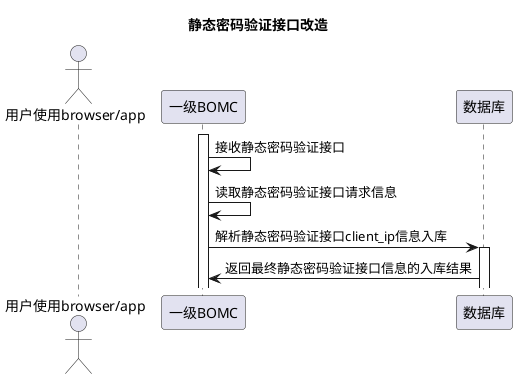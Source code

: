 @startuml
title 	静态密码验证接口改造

actor "用户使用browser/app"
participant "一级BOMC" as A
participant "数据库" as B

activate A

A   -> A:接收静态密码验证接口
A   -> A:读取静态密码验证接口请求信息

A   -> B :解析静态密码验证接口client_ip信息入库
activate B
B   -> A:返回最终静态密码验证接口信息的入库结果
@enduml